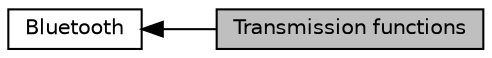 digraph "Transmission functions"
{
  edge [fontname="Helvetica",fontsize="10",labelfontname="Helvetica",labelfontsize="10"];
  node [fontname="Helvetica",fontsize="10",shape=record];
  rankdir=LR;
  Node0 [label="Transmission functions",height=0.2,width=0.4,color="black", fillcolor="grey75", style="filled", fontcolor="black"];
  Node1 [label="Bluetooth",height=0.2,width=0.4,color="black", fillcolor="white", style="filled",URL="$group___bluetooth.html",tooltip="Bluetooth driver modules. "];
  Node1->Node0 [shape=plaintext, dir="back", style="solid"];
}
